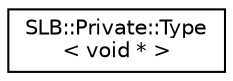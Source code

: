 digraph "Graphical Class Hierarchy"
{
  edge [fontname="Helvetica",fontsize="10",labelfontname="Helvetica",labelfontsize="10"];
  node [fontname="Helvetica",fontsize="10",shape=record];
  rankdir="LR";
  Node1 [label="SLB::Private::Type\l\< void * \>",height=0.2,width=0.4,color="black", fillcolor="white", style="filled",URL="$structSLB_1_1Private_1_1Type_3_01void_01_5_01_4.html"];
}
